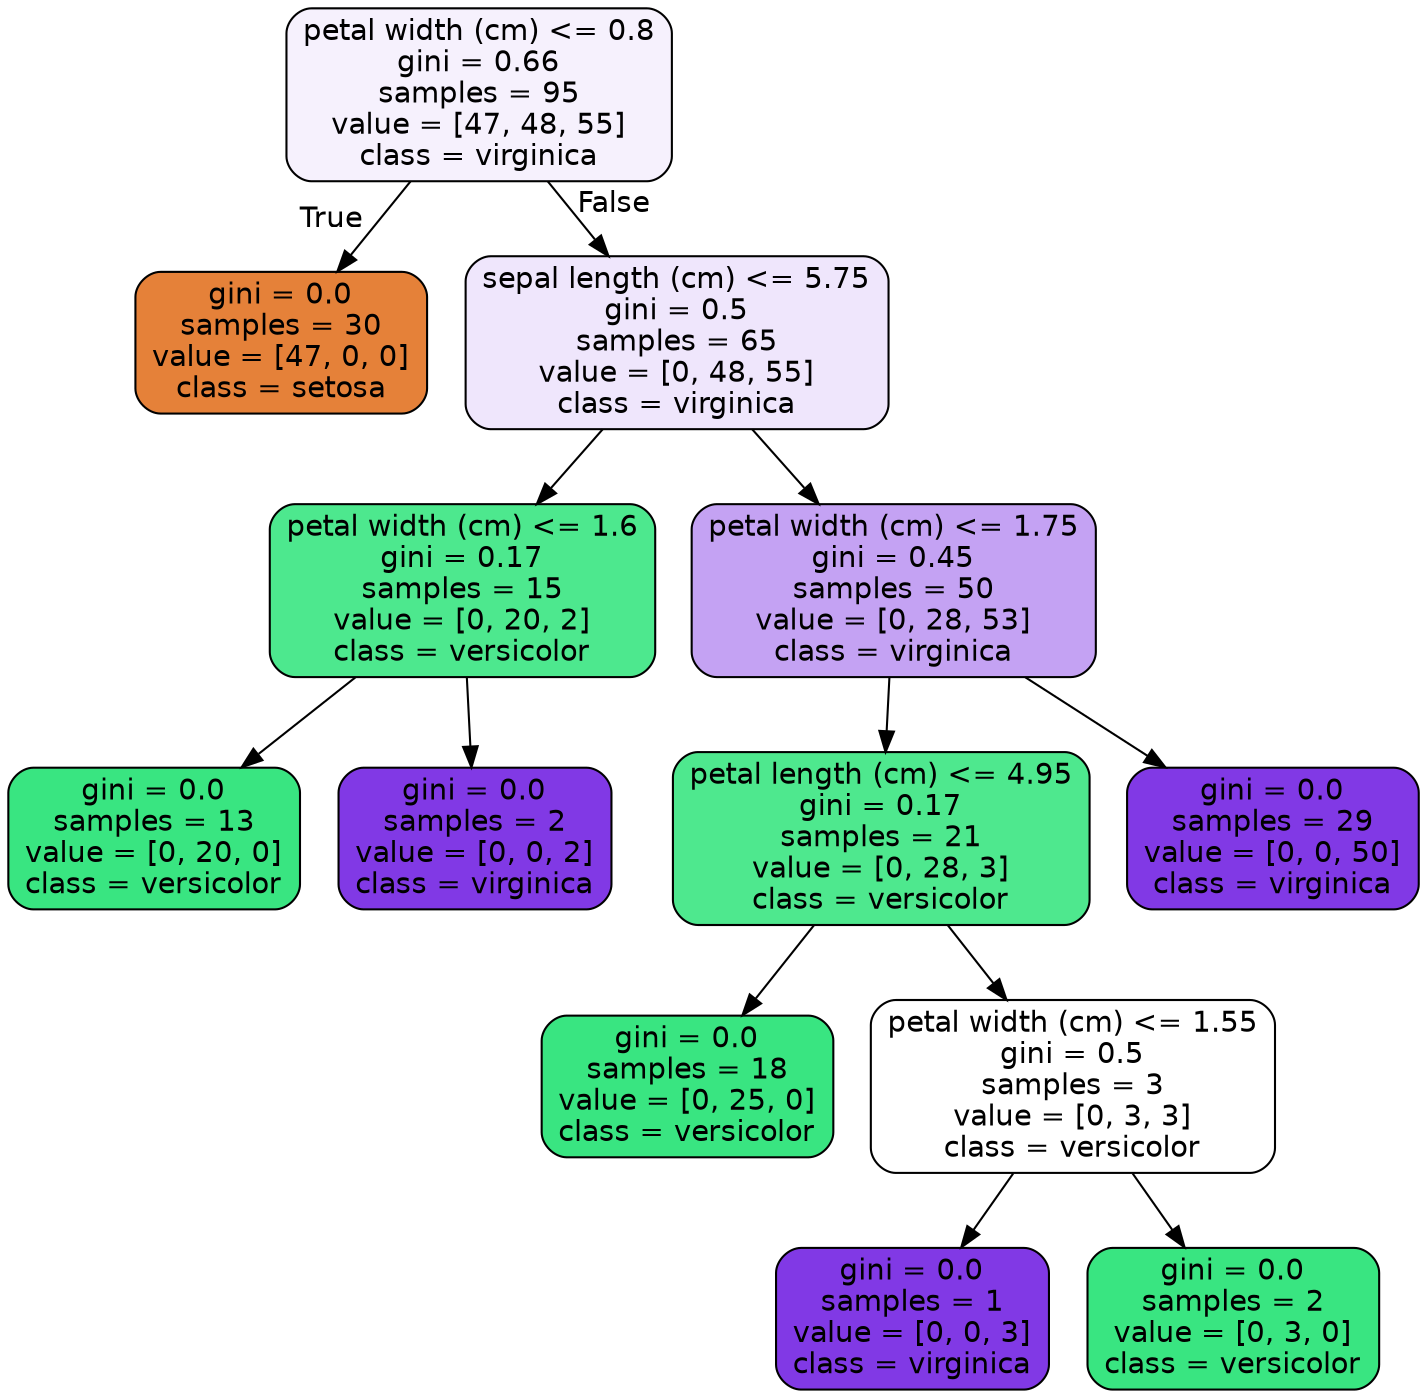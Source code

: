 digraph Tree {
node [shape=box, style="filled, rounded", color="black", fontname="helvetica"] ;
edge [fontname="helvetica"] ;
0 [label="petal width (cm) <= 0.8\ngini = 0.66\nsamples = 95\nvalue = [47, 48, 55]\nclass = virginica", fillcolor="#f6f1fd"] ;
1 [label="gini = 0.0\nsamples = 30\nvalue = [47, 0, 0]\nclass = setosa", fillcolor="#e58139"] ;
0 -> 1 [labeldistance=2.5, labelangle=45, headlabel="True"] ;
2 [label="sepal length (cm) <= 5.75\ngini = 0.5\nsamples = 65\nvalue = [0, 48, 55]\nclass = virginica", fillcolor="#efe6fc"] ;
0 -> 2 [labeldistance=2.5, labelangle=-45, headlabel="False"] ;
3 [label="petal width (cm) <= 1.6\ngini = 0.17\nsamples = 15\nvalue = [0, 20, 2]\nclass = versicolor", fillcolor="#4de88e"] ;
2 -> 3 ;
4 [label="gini = 0.0\nsamples = 13\nvalue = [0, 20, 0]\nclass = versicolor", fillcolor="#39e581"] ;
3 -> 4 ;
5 [label="gini = 0.0\nsamples = 2\nvalue = [0, 0, 2]\nclass = virginica", fillcolor="#8139e5"] ;
3 -> 5 ;
6 [label="petal width (cm) <= 1.75\ngini = 0.45\nsamples = 50\nvalue = [0, 28, 53]\nclass = virginica", fillcolor="#c4a2f3"] ;
2 -> 6 ;
7 [label="petal length (cm) <= 4.95\ngini = 0.17\nsamples = 21\nvalue = [0, 28, 3]\nclass = versicolor", fillcolor="#4ee88e"] ;
6 -> 7 ;
8 [label="gini = 0.0\nsamples = 18\nvalue = [0, 25, 0]\nclass = versicolor", fillcolor="#39e581"] ;
7 -> 8 ;
9 [label="petal width (cm) <= 1.55\ngini = 0.5\nsamples = 3\nvalue = [0, 3, 3]\nclass = versicolor", fillcolor="#ffffff"] ;
7 -> 9 ;
10 [label="gini = 0.0\nsamples = 1\nvalue = [0, 0, 3]\nclass = virginica", fillcolor="#8139e5"] ;
9 -> 10 ;
11 [label="gini = 0.0\nsamples = 2\nvalue = [0, 3, 0]\nclass = versicolor", fillcolor="#39e581"] ;
9 -> 11 ;
12 [label="gini = 0.0\nsamples = 29\nvalue = [0, 0, 50]\nclass = virginica", fillcolor="#8139e5"] ;
6 -> 12 ;
}